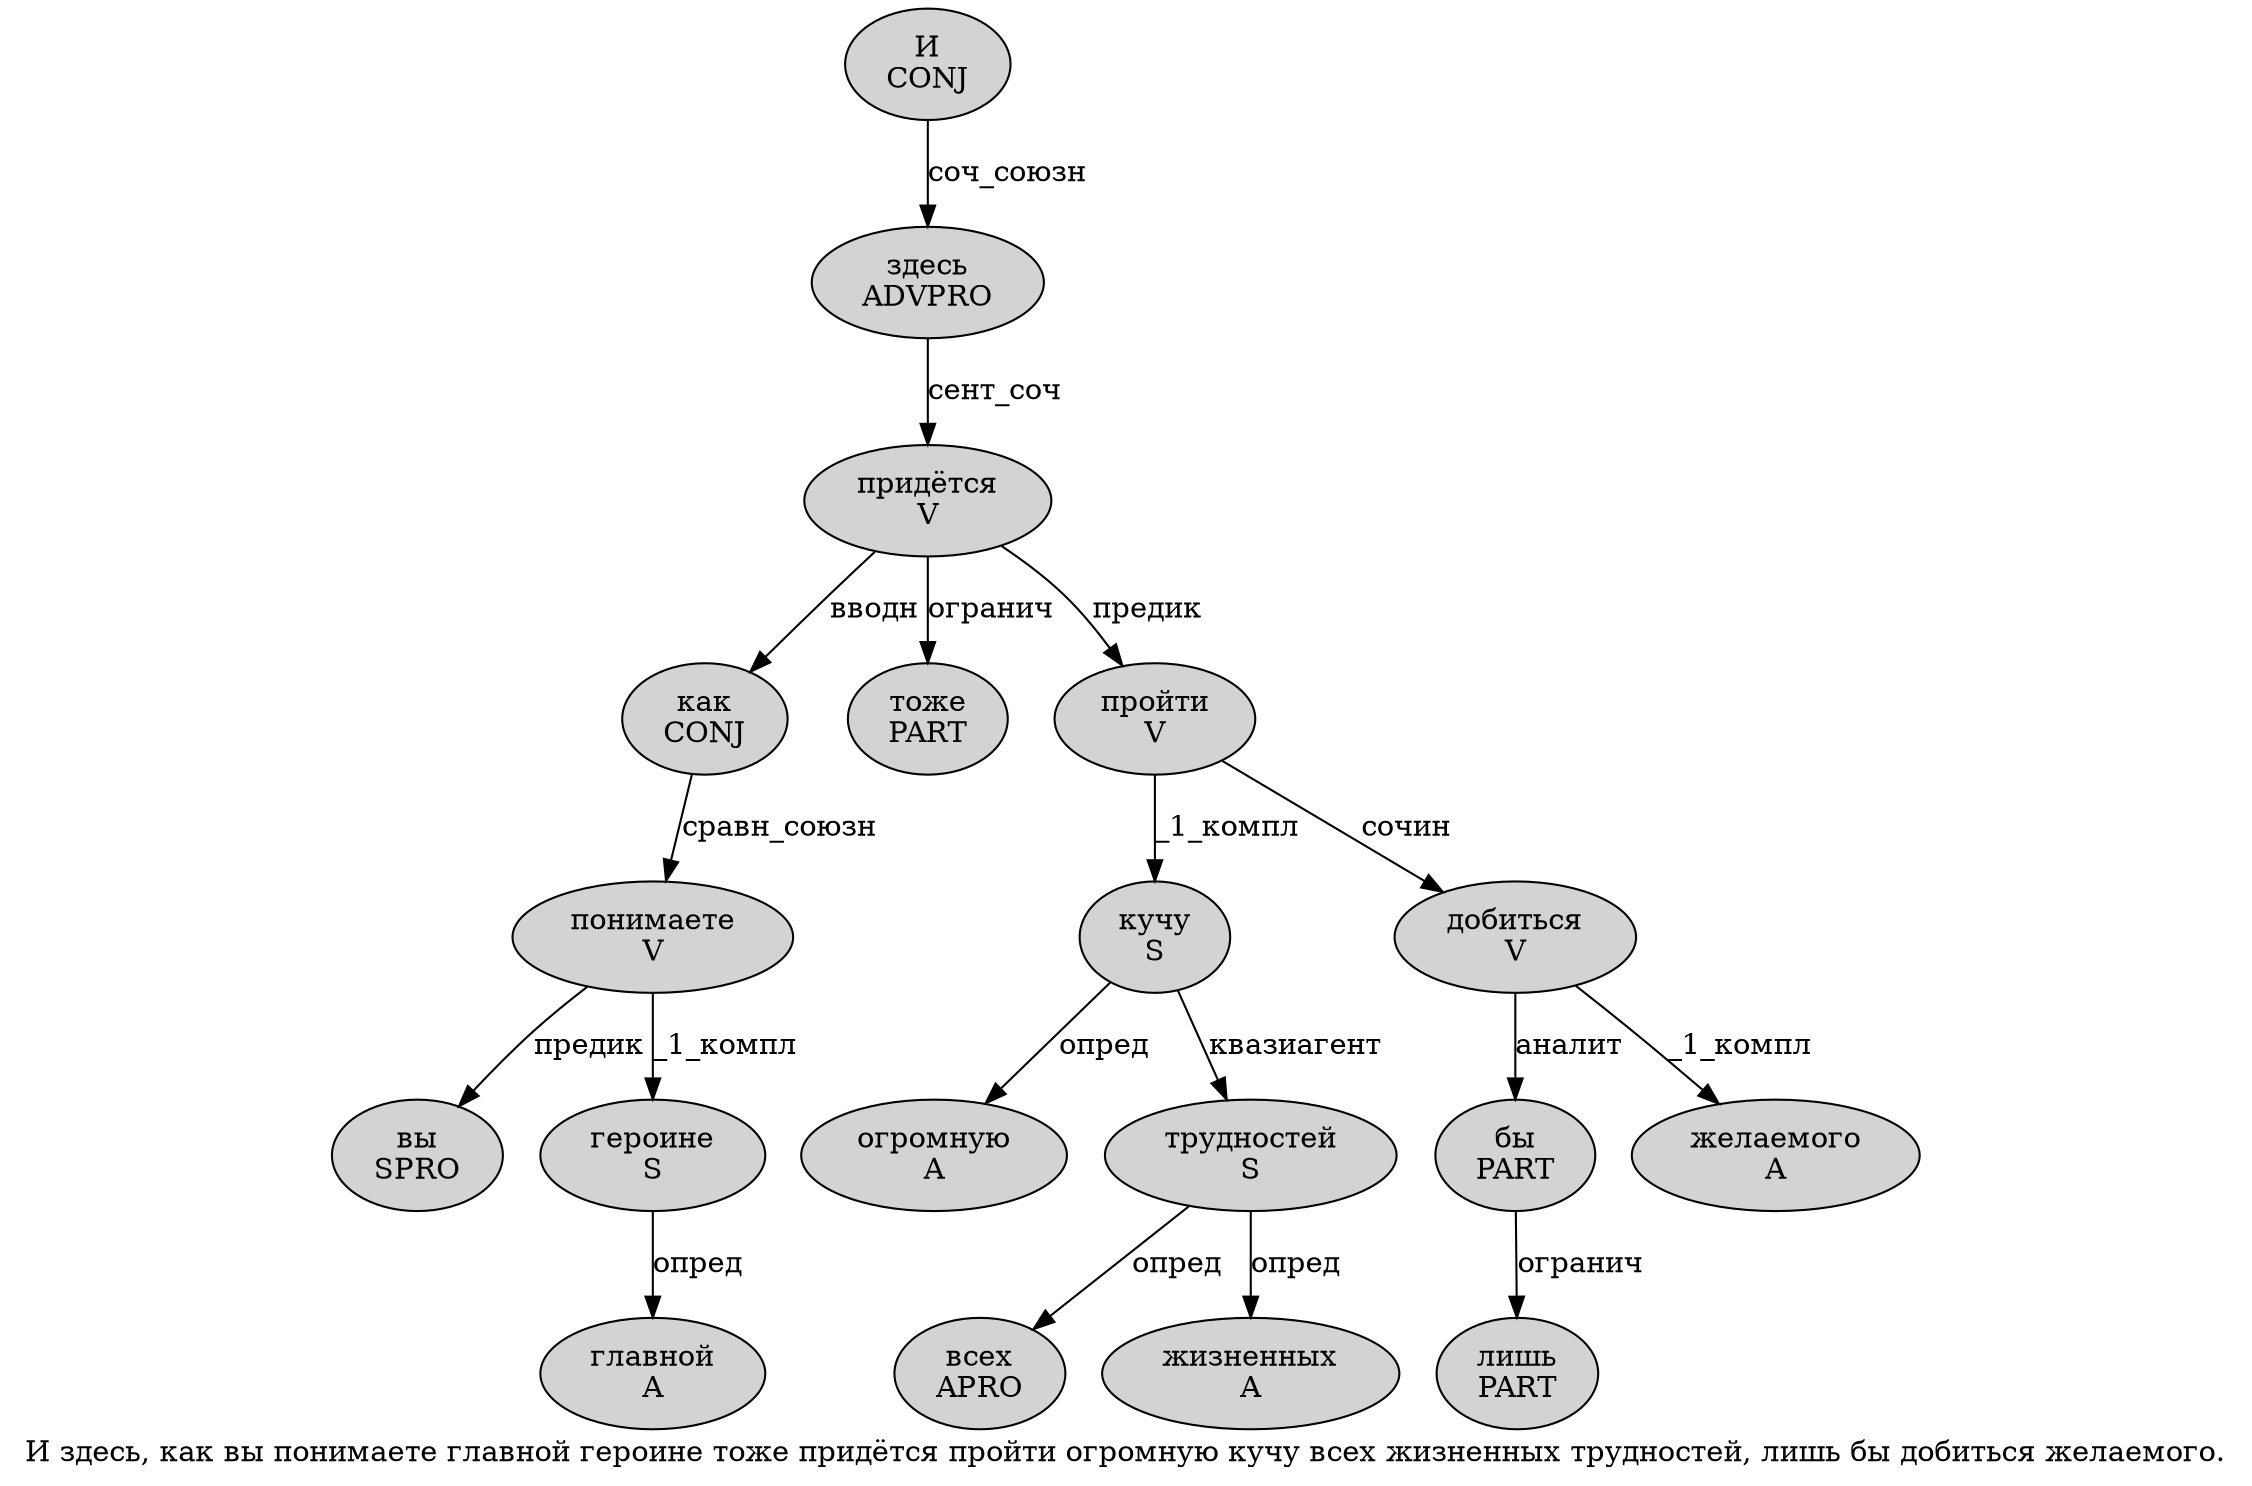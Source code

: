 digraph SENTENCE_1081 {
	graph [label="И здесь, как вы понимаете главной героине тоже придётся пройти огромную кучу всех жизненных трудностей, лишь бы добиться желаемого."]
	node [style=filled]
		0 [label="И
CONJ" color="" fillcolor=lightgray penwidth=1 shape=ellipse]
		1 [label="здесь
ADVPRO" color="" fillcolor=lightgray penwidth=1 shape=ellipse]
		3 [label="как
CONJ" color="" fillcolor=lightgray penwidth=1 shape=ellipse]
		4 [label="вы
SPRO" color="" fillcolor=lightgray penwidth=1 shape=ellipse]
		5 [label="понимаете
V" color="" fillcolor=lightgray penwidth=1 shape=ellipse]
		6 [label="главной
A" color="" fillcolor=lightgray penwidth=1 shape=ellipse]
		7 [label="героине
S" color="" fillcolor=lightgray penwidth=1 shape=ellipse]
		8 [label="тоже
PART" color="" fillcolor=lightgray penwidth=1 shape=ellipse]
		9 [label="придётся
V" color="" fillcolor=lightgray penwidth=1 shape=ellipse]
		10 [label="пройти
V" color="" fillcolor=lightgray penwidth=1 shape=ellipse]
		11 [label="огромную
A" color="" fillcolor=lightgray penwidth=1 shape=ellipse]
		12 [label="кучу
S" color="" fillcolor=lightgray penwidth=1 shape=ellipse]
		13 [label="всех
APRO" color="" fillcolor=lightgray penwidth=1 shape=ellipse]
		14 [label="жизненных
A" color="" fillcolor=lightgray penwidth=1 shape=ellipse]
		15 [label="трудностей
S" color="" fillcolor=lightgray penwidth=1 shape=ellipse]
		17 [label="лишь
PART" color="" fillcolor=lightgray penwidth=1 shape=ellipse]
		18 [label="бы
PART" color="" fillcolor=lightgray penwidth=1 shape=ellipse]
		19 [label="добиться
V" color="" fillcolor=lightgray penwidth=1 shape=ellipse]
		20 [label="желаемого
A" color="" fillcolor=lightgray penwidth=1 shape=ellipse]
			7 -> 6 [label="опред"]
			9 -> 3 [label="вводн"]
			9 -> 8 [label="огранич"]
			9 -> 10 [label="предик"]
			0 -> 1 [label="соч_союзн"]
			1 -> 9 [label="сент_соч"]
			15 -> 13 [label="опред"]
			15 -> 14 [label="опред"]
			5 -> 4 [label="предик"]
			5 -> 7 [label="_1_компл"]
			12 -> 11 [label="опред"]
			12 -> 15 [label="квазиагент"]
			18 -> 17 [label="огранич"]
			10 -> 12 [label="_1_компл"]
			10 -> 19 [label="сочин"]
			19 -> 18 [label="аналит"]
			19 -> 20 [label="_1_компл"]
			3 -> 5 [label="сравн_союзн"]
}